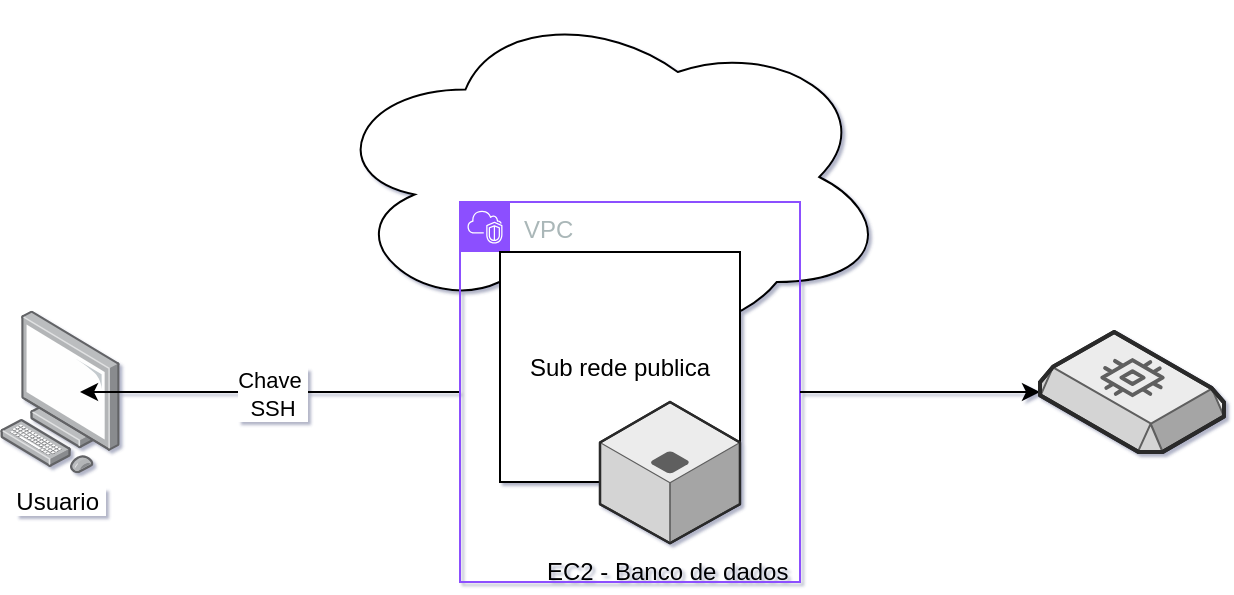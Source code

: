 <mxfile version="28.2.8">
  <diagram name="Página-1" id="8cUSnqn3VvCx4qIWz-Gl">
    <mxGraphModel dx="856" dy="521" grid="1" gridSize="10" guides="1" tooltips="1" connect="1" arrows="1" fold="1" page="1" pageScale="1" pageWidth="827" pageHeight="1169" math="0" shadow="1">
      <root>
        <object label="" id="0">
          <mxCell />
        </object>
        <mxCell id="1" parent="0" />
        <mxCell id="T1HTWk-r6AQfV1OElgYD-17" value="" style="ellipse;shape=cloud;whiteSpace=wrap;html=1;" vertex="1" parent="1">
          <mxGeometry x="272" y="50" width="283.01" height="175" as="geometry" />
        </mxCell>
        <mxCell id="T1HTWk-r6AQfV1OElgYD-5" value="Usuario&amp;nbsp;" style="image;points=[];aspect=fixed;html=1;align=center;shadow=0;dashed=0;image=img/lib/allied_telesis/computer_and_terminals/Personal_Computer.svg;" vertex="1" parent="1">
          <mxGeometry x="110" y="204.34" width="60" height="81.32" as="geometry" />
        </mxCell>
        <mxCell id="T1HTWk-r6AQfV1OElgYD-10" style="edgeStyle=orthogonalEdgeStyle;rounded=0;orthogonalLoop=1;jettySize=auto;html=1;exitX=0;exitY=0.5;exitDx=0;exitDy=0;" edge="1" parent="1" source="T1HTWk-r6AQfV1OElgYD-7">
          <mxGeometry relative="1" as="geometry">
            <mxPoint x="150" y="245" as="targetPoint" />
          </mxGeometry>
        </mxCell>
        <mxCell id="T1HTWk-r6AQfV1OElgYD-11" value="Chave&amp;nbsp;&lt;div&gt;SSH&lt;/div&gt;" style="edgeLabel;html=1;align=center;verticalAlign=middle;resizable=0;points=[];" vertex="1" connectable="0" parent="T1HTWk-r6AQfV1OElgYD-10">
          <mxGeometry x="-0.012" y="1" relative="1" as="geometry">
            <mxPoint as="offset" />
          </mxGeometry>
        </mxCell>
        <mxCell id="T1HTWk-r6AQfV1OElgYD-7" value="VPC" style="points=[[0,0],[0.25,0],[0.5,0],[0.75,0],[1,0],[1,0.25],[1,0.5],[1,0.75],[1,1],[0.75,1],[0.5,1],[0.25,1],[0,1],[0,0.75],[0,0.5],[0,0.25]];outlineConnect=0;gradientColor=none;html=1;whiteSpace=wrap;fontSize=12;fontStyle=0;container=1;pointerEvents=0;collapsible=0;recursiveResize=0;shape=mxgraph.aws4.group;grIcon=mxgraph.aws4.group_vpc2;strokeColor=#8C4FFF;fillColor=none;verticalAlign=top;align=left;spacingLeft=30;fontColor=#AAB7B8;dashed=0;" vertex="1" parent="1">
          <mxGeometry x="340" y="150" width="170" height="190" as="geometry" />
        </mxCell>
        <UserObject label="Sub rede publica" treeRoot="1" id="T1HTWk-r6AQfV1OElgYD-8">
          <mxCell style="whiteSpace=wrap;html=1;align=center;treeFolding=1;treeMoving=1;newEdgeStyle={&quot;edgeStyle&quot;:&quot;elbowEdgeStyle&quot;,&quot;startArrow&quot;:&quot;none&quot;,&quot;endArrow&quot;:&quot;none&quot;};" vertex="1" parent="T1HTWk-r6AQfV1OElgYD-7">
            <mxGeometry x="20" y="25" width="120" height="115" as="geometry" />
          </mxCell>
        </UserObject>
        <mxCell id="T1HTWk-r6AQfV1OElgYD-9" value="EC2 - Banco de dados&amp;nbsp;" style="verticalLabelPosition=bottom;html=1;verticalAlign=top;strokeWidth=1;align=center;outlineConnect=0;dashed=0;outlineConnect=0;shape=mxgraph.aws3d.application_server;fillColor=#ECECEC;strokeColor=#5E5E5E;aspect=fixed;strokeColor2=#292929;" vertex="1" parent="T1HTWk-r6AQfV1OElgYD-7">
          <mxGeometry x="70" y="100" width="70" height="70.58" as="geometry" />
        </mxCell>
        <mxCell id="T1HTWk-r6AQfV1OElgYD-15" value="" style="edgeStyle=orthogonalEdgeStyle;rounded=0;orthogonalLoop=1;jettySize=auto;html=1;exitX=1;exitY=0.5;exitDx=0;exitDy=0;" edge="1" parent="1" source="T1HTWk-r6AQfV1OElgYD-7" target="T1HTWk-r6AQfV1OElgYD-13">
          <mxGeometry relative="1" as="geometry">
            <mxPoint x="770" y="245" as="targetPoint" />
            <mxPoint x="480" y="245" as="sourcePoint" />
          </mxGeometry>
        </mxCell>
        <mxCell id="T1HTWk-r6AQfV1OElgYD-13" value="" style="verticalLabelPosition=bottom;html=1;verticalAlign=top;strokeWidth=1;align=center;outlineConnect=0;dashed=0;outlineConnect=0;shape=mxgraph.aws3d.ebs2;fillColor=#ECECEC;strokeColor=#5E5E5E;aspect=fixed;strokeColor2=#292929;" vertex="1" parent="1">
          <mxGeometry x="630" y="215" width="92" height="60" as="geometry" />
        </mxCell>
      </root>
    </mxGraphModel>
  </diagram>
</mxfile>

